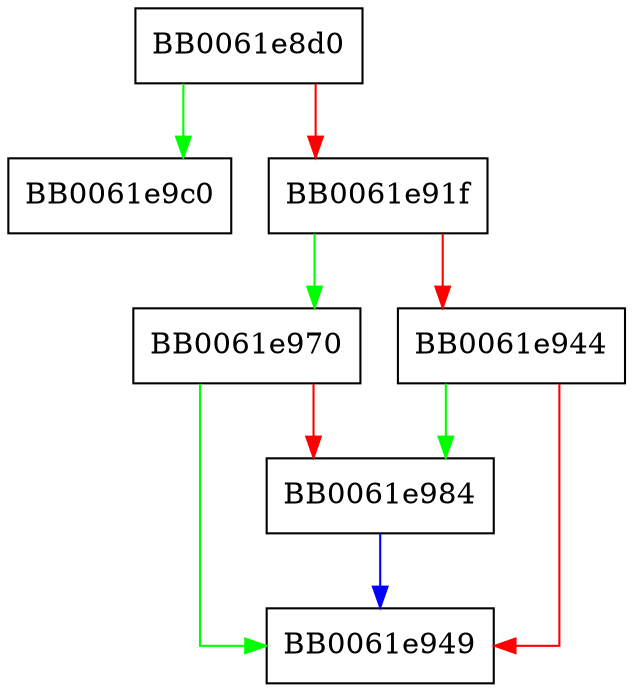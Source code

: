 digraph PKCS12_item_decrypt_d2i {
  node [shape="box"];
  graph [splines=ortho];
  BB0061e8d0 -> BB0061e9c0 [color="green"];
  BB0061e8d0 -> BB0061e91f [color="red"];
  BB0061e91f -> BB0061e970 [color="green"];
  BB0061e91f -> BB0061e944 [color="red"];
  BB0061e944 -> BB0061e984 [color="green"];
  BB0061e944 -> BB0061e949 [color="red"];
  BB0061e970 -> BB0061e949 [color="green"];
  BB0061e970 -> BB0061e984 [color="red"];
  BB0061e984 -> BB0061e949 [color="blue"];
}